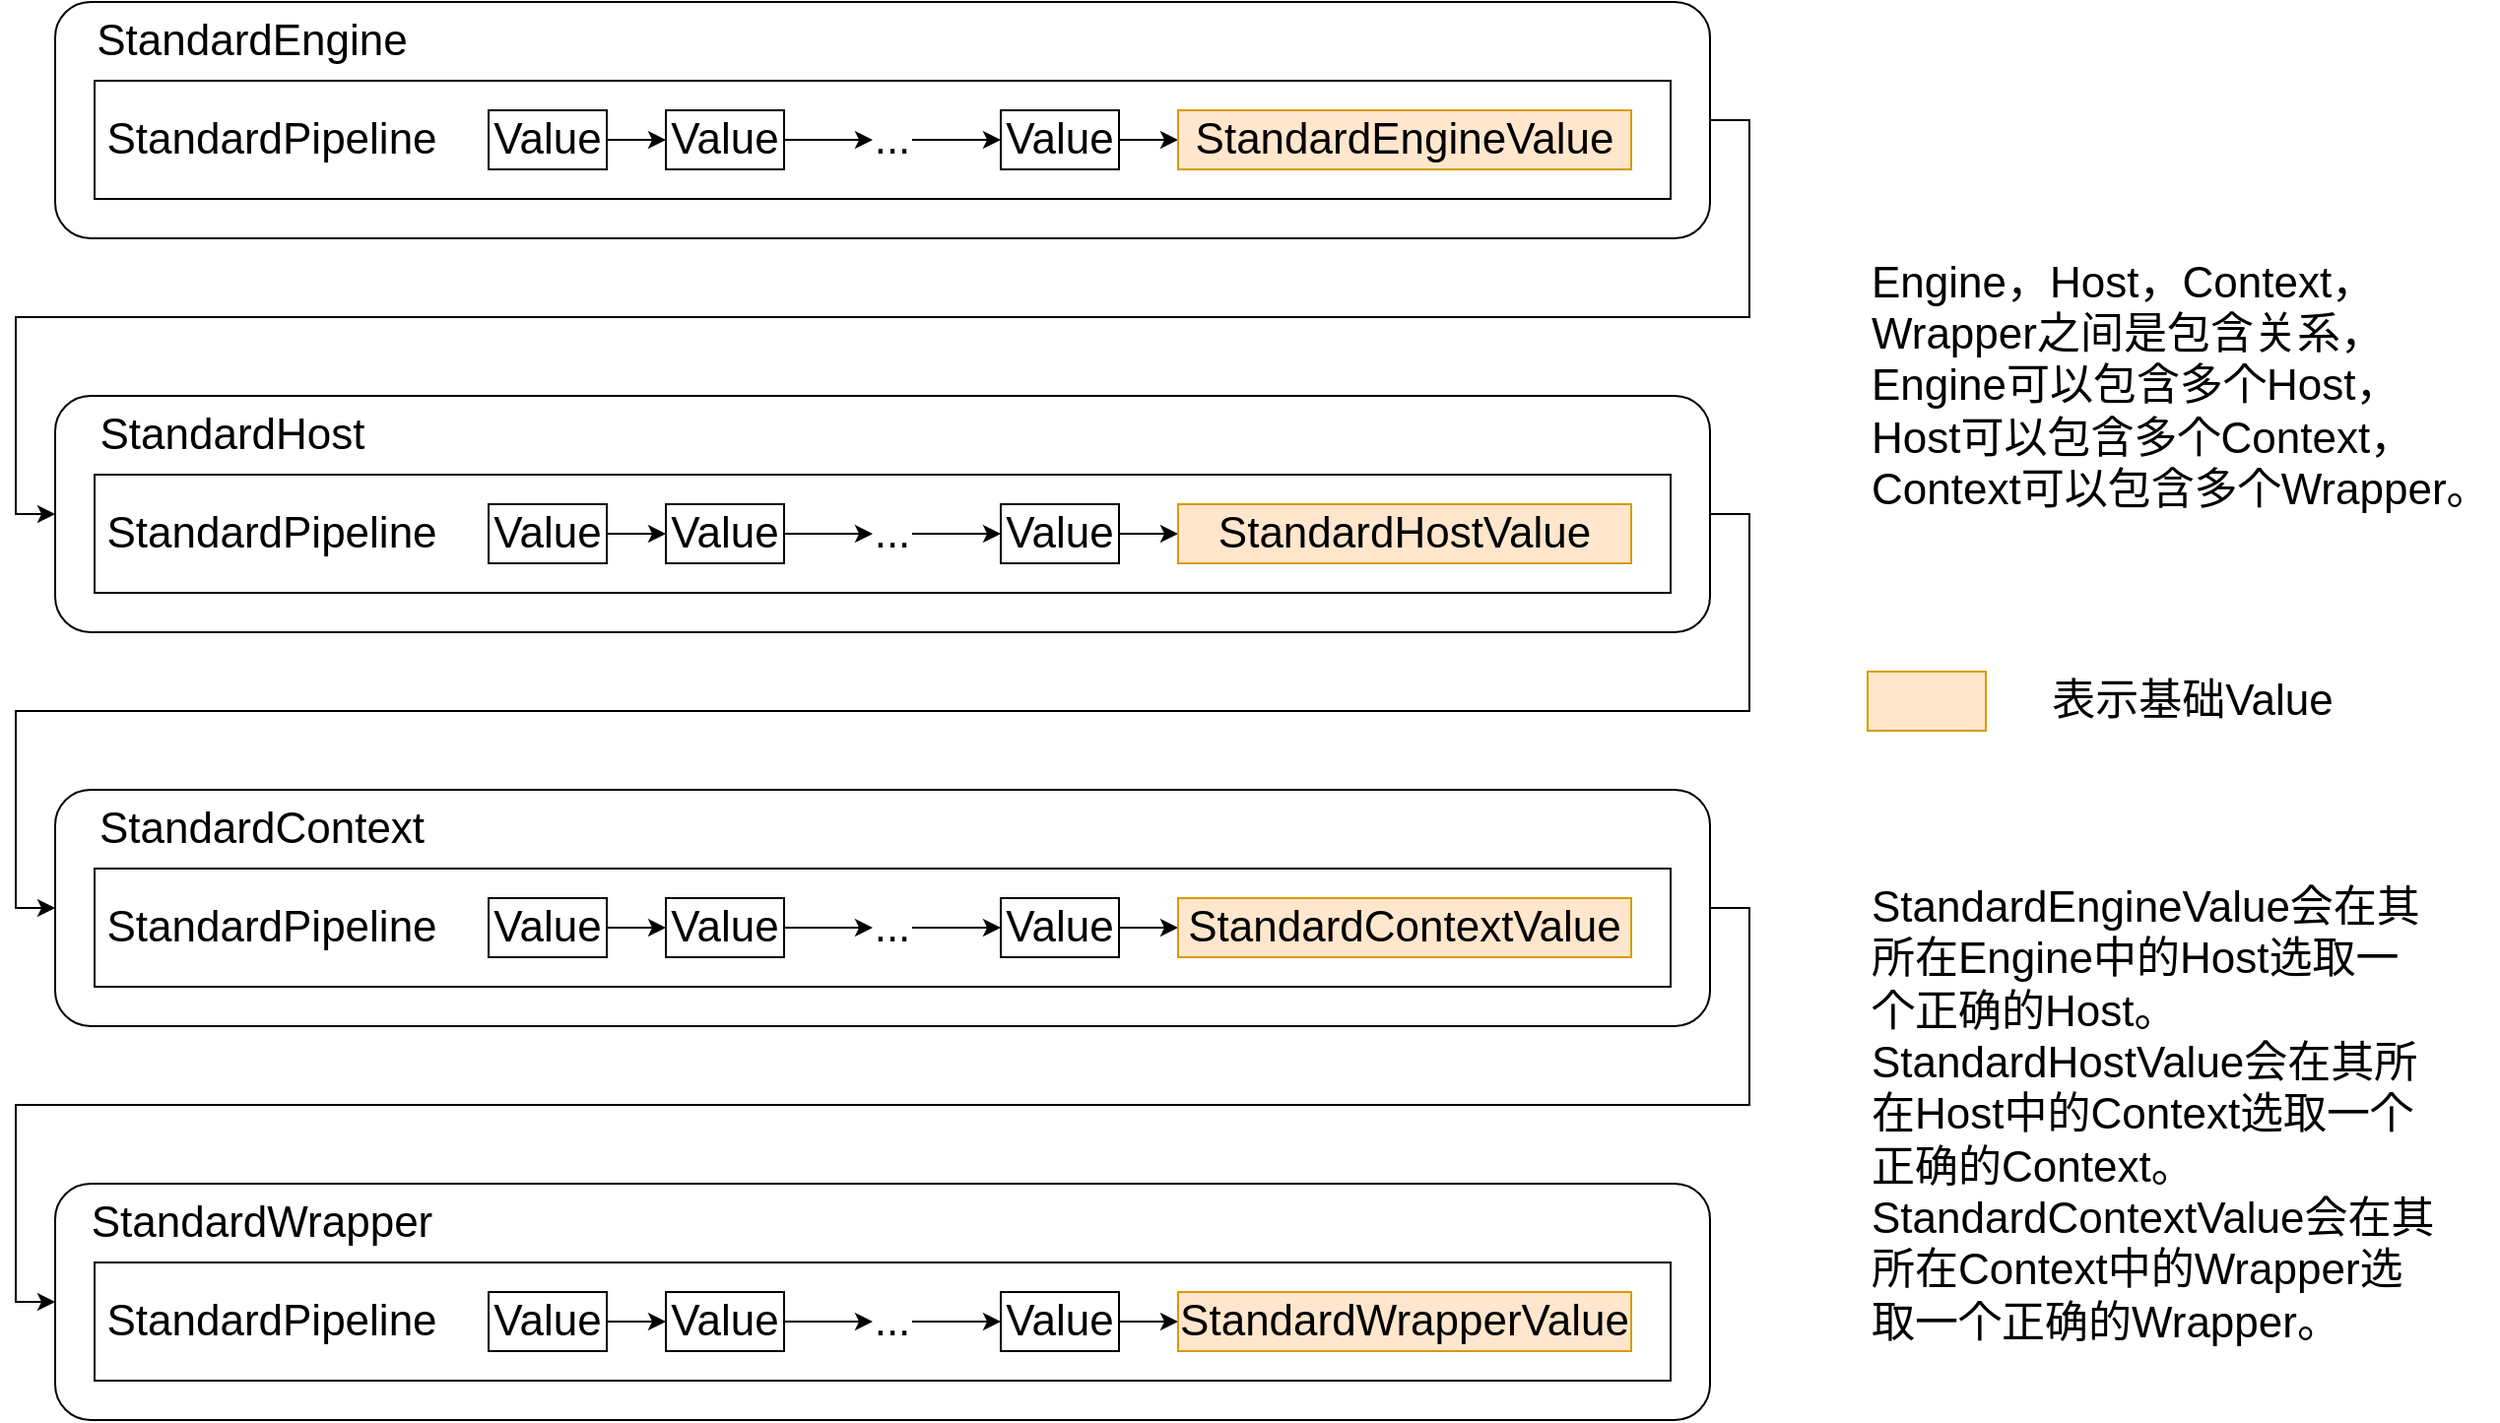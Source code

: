 <mxfile version="11.3.0" type="device" pages="1"><diagram id="8snIjQnCUqML6-Kaf2Pl" name="第 1 页"><mxGraphModel dx="1363" dy="811" grid="1" gridSize="10" guides="1" tooltips="1" connect="1" arrows="1" fold="1" page="1" pageScale="1" pageWidth="827" pageHeight="1169" math="0" shadow="0"><root><mxCell id="0"/><mxCell id="1" parent="0"/><mxCell id="ttE9gHMNxkbCTtTIqSVY-56" style="edgeStyle=orthogonalEdgeStyle;rounded=0;orthogonalLoop=1;jettySize=auto;html=1;exitX=1;exitY=0.5;exitDx=0;exitDy=0;entryX=0;entryY=0.5;entryDx=0;entryDy=0;fontSize=22;" edge="1" parent="1" source="ttE9gHMNxkbCTtTIqSVY-1" target="ttE9gHMNxkbCTtTIqSVY-16"><mxGeometry relative="1" as="geometry"/></mxCell><mxCell id="ttE9gHMNxkbCTtTIqSVY-1" value="" style="rounded=1;whiteSpace=wrap;html=1;" vertex="1" parent="1"><mxGeometry x="40" y="40" width="840" height="120" as="geometry"/></mxCell><mxCell id="ttE9gHMNxkbCTtTIqSVY-2" value="" style="text;html=1;strokeColor=#000000;fillColor=#ffffff;align=center;verticalAlign=middle;whiteSpace=wrap;rounded=0;fontFamily=Helvetica;fontSize=12;fontColor=#000000;" vertex="1" parent="1"><mxGeometry x="60" y="80" width="800" height="60" as="geometry"/></mxCell><mxCell id="ttE9gHMNxkbCTtTIqSVY-3" value="StandardEngine" style="text;html=1;strokeColor=none;fillColor=none;align=center;verticalAlign=middle;whiteSpace=wrap;rounded=0;fontSize=22;" vertex="1" parent="1"><mxGeometry x="60" y="50" width="160" height="20" as="geometry"/></mxCell><mxCell id="ttE9gHMNxkbCTtTIqSVY-12" style="edgeStyle=orthogonalEdgeStyle;rounded=0;orthogonalLoop=1;jettySize=auto;html=1;exitX=1;exitY=0.5;exitDx=0;exitDy=0;fontSize=22;" edge="1" parent="1" source="ttE9gHMNxkbCTtTIqSVY-4" target="ttE9gHMNxkbCTtTIqSVY-6"><mxGeometry relative="1" as="geometry"/></mxCell><mxCell id="ttE9gHMNxkbCTtTIqSVY-4" value="Value" style="rounded=0;whiteSpace=wrap;html=1;fontSize=22;" vertex="1" parent="1"><mxGeometry x="260" y="95" width="60" height="30" as="geometry"/></mxCell><mxCell id="ttE9gHMNxkbCTtTIqSVY-5" value="StandardPipeline" style="text;html=1;strokeColor=none;fillColor=none;align=center;verticalAlign=middle;whiteSpace=wrap;rounded=0;fontSize=22;" vertex="1" parent="1"><mxGeometry x="70" y="100" width="160" height="20" as="geometry"/></mxCell><mxCell id="ttE9gHMNxkbCTtTIqSVY-13" style="edgeStyle=orthogonalEdgeStyle;rounded=0;orthogonalLoop=1;jettySize=auto;html=1;exitX=1;exitY=0.5;exitDx=0;exitDy=0;entryX=0;entryY=0.5;entryDx=0;entryDy=0;fontSize=22;" edge="1" parent="1" source="ttE9gHMNxkbCTtTIqSVY-6" target="ttE9gHMNxkbCTtTIqSVY-11"><mxGeometry relative="1" as="geometry"/></mxCell><mxCell id="ttE9gHMNxkbCTtTIqSVY-6" value="Value" style="rounded=0;whiteSpace=wrap;html=1;fontSize=22;" vertex="1" parent="1"><mxGeometry x="350" y="95" width="60" height="30" as="geometry"/></mxCell><mxCell id="ttE9gHMNxkbCTtTIqSVY-15" style="edgeStyle=orthogonalEdgeStyle;rounded=0;orthogonalLoop=1;jettySize=auto;html=1;exitX=1;exitY=0.5;exitDx=0;exitDy=0;fontSize=22;" edge="1" parent="1" source="ttE9gHMNxkbCTtTIqSVY-7" target="ttE9gHMNxkbCTtTIqSVY-8"><mxGeometry relative="1" as="geometry"/></mxCell><mxCell id="ttE9gHMNxkbCTtTIqSVY-7" value="Value" style="rounded=0;whiteSpace=wrap;html=1;fontSize=22;" vertex="1" parent="1"><mxGeometry x="520" y="95" width="60" height="30" as="geometry"/></mxCell><mxCell id="ttE9gHMNxkbCTtTIqSVY-8" value="StandardEngineValue" style="rounded=0;whiteSpace=wrap;html=1;fontSize=22;fillColor=#ffe6cc;strokeColor=#d79b00;" vertex="1" parent="1"><mxGeometry x="610" y="95" width="230" height="30" as="geometry"/></mxCell><mxCell id="ttE9gHMNxkbCTtTIqSVY-14" style="edgeStyle=orthogonalEdgeStyle;rounded=0;orthogonalLoop=1;jettySize=auto;html=1;exitX=1;exitY=0.5;exitDx=0;exitDy=0;entryX=0;entryY=0.5;entryDx=0;entryDy=0;fontSize=22;" edge="1" parent="1" source="ttE9gHMNxkbCTtTIqSVY-11" target="ttE9gHMNxkbCTtTIqSVY-7"><mxGeometry relative="1" as="geometry"/></mxCell><mxCell id="ttE9gHMNxkbCTtTIqSVY-11" value="..." style="text;html=1;strokeColor=none;fillColor=none;align=center;verticalAlign=middle;whiteSpace=wrap;rounded=0;fontSize=22;" vertex="1" parent="1"><mxGeometry x="455" y="100" width="20" height="20" as="geometry"/></mxCell><mxCell id="ttE9gHMNxkbCTtTIqSVY-57" style="edgeStyle=orthogonalEdgeStyle;rounded=0;orthogonalLoop=1;jettySize=auto;html=1;exitX=1;exitY=0.5;exitDx=0;exitDy=0;fontSize=22;entryX=0;entryY=0.5;entryDx=0;entryDy=0;" edge="1" parent="1" source="ttE9gHMNxkbCTtTIqSVY-16" target="ttE9gHMNxkbCTtTIqSVY-29"><mxGeometry relative="1" as="geometry"><mxPoint x="390" y="430" as="targetPoint"/></mxGeometry></mxCell><mxCell id="ttE9gHMNxkbCTtTIqSVY-16" value="" style="rounded=1;whiteSpace=wrap;html=1;" vertex="1" parent="1"><mxGeometry x="40" y="240" width="840" height="120" as="geometry"/></mxCell><mxCell id="ttE9gHMNxkbCTtTIqSVY-17" value="" style="text;html=1;strokeColor=#000000;fillColor=#ffffff;align=center;verticalAlign=middle;whiteSpace=wrap;rounded=0;fontFamily=Helvetica;fontSize=12;fontColor=#000000;" vertex="1" parent="1"><mxGeometry x="60" y="280" width="800" height="60" as="geometry"/></mxCell><mxCell id="ttE9gHMNxkbCTtTIqSVY-18" value="StandardHost" style="text;html=1;strokeColor=none;fillColor=none;align=center;verticalAlign=middle;whiteSpace=wrap;rounded=0;fontSize=22;" vertex="1" parent="1"><mxGeometry x="60" y="250" width="140" height="20" as="geometry"/></mxCell><mxCell id="ttE9gHMNxkbCTtTIqSVY-19" style="edgeStyle=orthogonalEdgeStyle;rounded=0;orthogonalLoop=1;jettySize=auto;html=1;exitX=1;exitY=0.5;exitDx=0;exitDy=0;fontSize=22;" edge="1" source="ttE9gHMNxkbCTtTIqSVY-20" target="ttE9gHMNxkbCTtTIqSVY-23" parent="1"><mxGeometry relative="1" as="geometry"/></mxCell><mxCell id="ttE9gHMNxkbCTtTIqSVY-20" value="Value" style="rounded=0;whiteSpace=wrap;html=1;fontSize=22;" vertex="1" parent="1"><mxGeometry x="260" y="295" width="60" height="30" as="geometry"/></mxCell><mxCell id="ttE9gHMNxkbCTtTIqSVY-21" value="StandardPipeline" style="text;html=1;strokeColor=none;fillColor=none;align=center;verticalAlign=middle;whiteSpace=wrap;rounded=0;fontSize=22;" vertex="1" parent="1"><mxGeometry x="70" y="300" width="160" height="20" as="geometry"/></mxCell><mxCell id="ttE9gHMNxkbCTtTIqSVY-22" style="edgeStyle=orthogonalEdgeStyle;rounded=0;orthogonalLoop=1;jettySize=auto;html=1;exitX=1;exitY=0.5;exitDx=0;exitDy=0;entryX=0;entryY=0.5;entryDx=0;entryDy=0;fontSize=22;" edge="1" source="ttE9gHMNxkbCTtTIqSVY-23" target="ttE9gHMNxkbCTtTIqSVY-28" parent="1"><mxGeometry relative="1" as="geometry"/></mxCell><mxCell id="ttE9gHMNxkbCTtTIqSVY-23" value="Value" style="rounded=0;whiteSpace=wrap;html=1;fontSize=22;" vertex="1" parent="1"><mxGeometry x="350" y="295" width="60" height="30" as="geometry"/></mxCell><mxCell id="ttE9gHMNxkbCTtTIqSVY-24" style="edgeStyle=orthogonalEdgeStyle;rounded=0;orthogonalLoop=1;jettySize=auto;html=1;exitX=1;exitY=0.5;exitDx=0;exitDy=0;fontSize=22;" edge="1" source="ttE9gHMNxkbCTtTIqSVY-25" target="ttE9gHMNxkbCTtTIqSVY-26" parent="1"><mxGeometry relative="1" as="geometry"/></mxCell><mxCell id="ttE9gHMNxkbCTtTIqSVY-25" value="Value" style="rounded=0;whiteSpace=wrap;html=1;fontSize=22;" vertex="1" parent="1"><mxGeometry x="520" y="295" width="60" height="30" as="geometry"/></mxCell><mxCell id="ttE9gHMNxkbCTtTIqSVY-26" value="StandardHostValue" style="rounded=0;whiteSpace=wrap;html=1;fontSize=22;fillColor=#ffe6cc;strokeColor=#d79b00;" vertex="1" parent="1"><mxGeometry x="610" y="295" width="230" height="30" as="geometry"/></mxCell><mxCell id="ttE9gHMNxkbCTtTIqSVY-27" style="edgeStyle=orthogonalEdgeStyle;rounded=0;orthogonalLoop=1;jettySize=auto;html=1;exitX=1;exitY=0.5;exitDx=0;exitDy=0;entryX=0;entryY=0.5;entryDx=0;entryDy=0;fontSize=22;" edge="1" source="ttE9gHMNxkbCTtTIqSVY-28" target="ttE9gHMNxkbCTtTIqSVY-25" parent="1"><mxGeometry relative="1" as="geometry"/></mxCell><mxCell id="ttE9gHMNxkbCTtTIqSVY-28" value="..." style="text;html=1;strokeColor=none;fillColor=none;align=center;verticalAlign=middle;whiteSpace=wrap;rounded=0;fontSize=22;" vertex="1" parent="1"><mxGeometry x="455" y="300" width="20" height="20" as="geometry"/></mxCell><mxCell id="ttE9gHMNxkbCTtTIqSVY-58" style="edgeStyle=orthogonalEdgeStyle;rounded=0;orthogonalLoop=1;jettySize=auto;html=1;exitX=1;exitY=0.5;exitDx=0;exitDy=0;fontSize=22;entryX=0;entryY=0.5;entryDx=0;entryDy=0;" edge="1" parent="1" source="ttE9gHMNxkbCTtTIqSVY-29" target="ttE9gHMNxkbCTtTIqSVY-43"><mxGeometry relative="1" as="geometry"><mxPoint x="20" y="660" as="targetPoint"/></mxGeometry></mxCell><mxCell id="ttE9gHMNxkbCTtTIqSVY-29" value="" style="rounded=1;whiteSpace=wrap;html=1;" vertex="1" parent="1"><mxGeometry x="40" y="440" width="840" height="120" as="geometry"/></mxCell><mxCell id="ttE9gHMNxkbCTtTIqSVY-30" value="" style="text;html=1;strokeColor=#000000;fillColor=#ffffff;align=center;verticalAlign=middle;whiteSpace=wrap;rounded=0;fontFamily=Helvetica;fontSize=12;fontColor=#000000;" vertex="1" parent="1"><mxGeometry x="60" y="480" width="800" height="60" as="geometry"/></mxCell><mxCell id="ttE9gHMNxkbCTtTIqSVY-31" value="StandardContext" style="text;html=1;strokeColor=none;fillColor=none;align=center;verticalAlign=middle;whiteSpace=wrap;rounded=0;fontSize=22;" vertex="1" parent="1"><mxGeometry x="60" y="450" width="170" height="20" as="geometry"/></mxCell><mxCell id="ttE9gHMNxkbCTtTIqSVY-32" style="edgeStyle=orthogonalEdgeStyle;rounded=0;orthogonalLoop=1;jettySize=auto;html=1;exitX=1;exitY=0.5;exitDx=0;exitDy=0;fontSize=22;" edge="1" source="ttE9gHMNxkbCTtTIqSVY-33" target="ttE9gHMNxkbCTtTIqSVY-36" parent="1"><mxGeometry relative="1" as="geometry"/></mxCell><mxCell id="ttE9gHMNxkbCTtTIqSVY-33" value="Value" style="rounded=0;whiteSpace=wrap;html=1;fontSize=22;" vertex="1" parent="1"><mxGeometry x="260" y="495" width="60" height="30" as="geometry"/></mxCell><mxCell id="ttE9gHMNxkbCTtTIqSVY-34" value="StandardPipeline" style="text;html=1;strokeColor=none;fillColor=none;align=center;verticalAlign=middle;whiteSpace=wrap;rounded=0;fontSize=22;" vertex="1" parent="1"><mxGeometry x="70" y="500" width="160" height="20" as="geometry"/></mxCell><mxCell id="ttE9gHMNxkbCTtTIqSVY-35" style="edgeStyle=orthogonalEdgeStyle;rounded=0;orthogonalLoop=1;jettySize=auto;html=1;exitX=1;exitY=0.5;exitDx=0;exitDy=0;entryX=0;entryY=0.5;entryDx=0;entryDy=0;fontSize=22;" edge="1" source="ttE9gHMNxkbCTtTIqSVY-36" target="ttE9gHMNxkbCTtTIqSVY-41" parent="1"><mxGeometry relative="1" as="geometry"/></mxCell><mxCell id="ttE9gHMNxkbCTtTIqSVY-36" value="Value" style="rounded=0;whiteSpace=wrap;html=1;fontSize=22;" vertex="1" parent="1"><mxGeometry x="350" y="495" width="60" height="30" as="geometry"/></mxCell><mxCell id="ttE9gHMNxkbCTtTIqSVY-37" style="edgeStyle=orthogonalEdgeStyle;rounded=0;orthogonalLoop=1;jettySize=auto;html=1;exitX=1;exitY=0.5;exitDx=0;exitDy=0;fontSize=22;" edge="1" source="ttE9gHMNxkbCTtTIqSVY-38" target="ttE9gHMNxkbCTtTIqSVY-39" parent="1"><mxGeometry relative="1" as="geometry"/></mxCell><mxCell id="ttE9gHMNxkbCTtTIqSVY-38" value="Value" style="rounded=0;whiteSpace=wrap;html=1;fontSize=22;" vertex="1" parent="1"><mxGeometry x="520" y="495" width="60" height="30" as="geometry"/></mxCell><mxCell id="ttE9gHMNxkbCTtTIqSVY-39" value="StandardContextValue" style="rounded=0;whiteSpace=wrap;html=1;fontSize=22;fillColor=#ffe6cc;strokeColor=#d79b00;" vertex="1" parent="1"><mxGeometry x="610" y="495" width="230" height="30" as="geometry"/></mxCell><mxCell id="ttE9gHMNxkbCTtTIqSVY-40" style="edgeStyle=orthogonalEdgeStyle;rounded=0;orthogonalLoop=1;jettySize=auto;html=1;exitX=1;exitY=0.5;exitDx=0;exitDy=0;entryX=0;entryY=0.5;entryDx=0;entryDy=0;fontSize=22;" edge="1" source="ttE9gHMNxkbCTtTIqSVY-41" target="ttE9gHMNxkbCTtTIqSVY-38" parent="1"><mxGeometry relative="1" as="geometry"/></mxCell><mxCell id="ttE9gHMNxkbCTtTIqSVY-41" value="..." style="text;html=1;strokeColor=none;fillColor=none;align=center;verticalAlign=middle;whiteSpace=wrap;rounded=0;fontSize=22;" vertex="1" parent="1"><mxGeometry x="455" y="500" width="20" height="20" as="geometry"/></mxCell><mxCell id="ttE9gHMNxkbCTtTIqSVY-43" value="" style="rounded=1;whiteSpace=wrap;html=1;" vertex="1" parent="1"><mxGeometry x="40" y="640" width="840" height="120" as="geometry"/></mxCell><mxCell id="ttE9gHMNxkbCTtTIqSVY-44" value="" style="text;html=1;strokeColor=#000000;fillColor=#ffffff;align=center;verticalAlign=middle;whiteSpace=wrap;rounded=0;fontFamily=Helvetica;fontSize=12;fontColor=#000000;" vertex="1" parent="1"><mxGeometry x="60" y="680" width="800" height="60" as="geometry"/></mxCell><mxCell id="ttE9gHMNxkbCTtTIqSVY-45" value="StandardWrapper" style="text;html=1;strokeColor=none;fillColor=none;align=center;verticalAlign=middle;whiteSpace=wrap;rounded=0;fontSize=22;" vertex="1" parent="1"><mxGeometry x="60" y="650" width="170" height="20" as="geometry"/></mxCell><mxCell id="ttE9gHMNxkbCTtTIqSVY-46" style="edgeStyle=orthogonalEdgeStyle;rounded=0;orthogonalLoop=1;jettySize=auto;html=1;exitX=1;exitY=0.5;exitDx=0;exitDy=0;fontSize=22;" edge="1" source="ttE9gHMNxkbCTtTIqSVY-47" target="ttE9gHMNxkbCTtTIqSVY-50" parent="1"><mxGeometry relative="1" as="geometry"/></mxCell><mxCell id="ttE9gHMNxkbCTtTIqSVY-47" value="Value" style="rounded=0;whiteSpace=wrap;html=1;fontSize=22;" vertex="1" parent="1"><mxGeometry x="260" y="695" width="60" height="30" as="geometry"/></mxCell><mxCell id="ttE9gHMNxkbCTtTIqSVY-48" value="StandardPipeline" style="text;html=1;strokeColor=none;fillColor=none;align=center;verticalAlign=middle;whiteSpace=wrap;rounded=0;fontSize=22;" vertex="1" parent="1"><mxGeometry x="70" y="700" width="160" height="20" as="geometry"/></mxCell><mxCell id="ttE9gHMNxkbCTtTIqSVY-49" style="edgeStyle=orthogonalEdgeStyle;rounded=0;orthogonalLoop=1;jettySize=auto;html=1;exitX=1;exitY=0.5;exitDx=0;exitDy=0;entryX=0;entryY=0.5;entryDx=0;entryDy=0;fontSize=22;" edge="1" source="ttE9gHMNxkbCTtTIqSVY-50" target="ttE9gHMNxkbCTtTIqSVY-55" parent="1"><mxGeometry relative="1" as="geometry"/></mxCell><mxCell id="ttE9gHMNxkbCTtTIqSVY-50" value="Value" style="rounded=0;whiteSpace=wrap;html=1;fontSize=22;" vertex="1" parent="1"><mxGeometry x="350" y="695" width="60" height="30" as="geometry"/></mxCell><mxCell id="ttE9gHMNxkbCTtTIqSVY-51" style="edgeStyle=orthogonalEdgeStyle;rounded=0;orthogonalLoop=1;jettySize=auto;html=1;exitX=1;exitY=0.5;exitDx=0;exitDy=0;fontSize=22;" edge="1" source="ttE9gHMNxkbCTtTIqSVY-52" target="ttE9gHMNxkbCTtTIqSVY-53" parent="1"><mxGeometry relative="1" as="geometry"/></mxCell><mxCell id="ttE9gHMNxkbCTtTIqSVY-52" value="Value" style="rounded=0;whiteSpace=wrap;html=1;fontSize=22;" vertex="1" parent="1"><mxGeometry x="520" y="695" width="60" height="30" as="geometry"/></mxCell><mxCell id="ttE9gHMNxkbCTtTIqSVY-53" value="StandardWrapperValue" style="rounded=0;whiteSpace=wrap;html=1;fontSize=22;fillColor=#ffe6cc;strokeColor=#d79b00;" vertex="1" parent="1"><mxGeometry x="610" y="695" width="230" height="30" as="geometry"/></mxCell><mxCell id="ttE9gHMNxkbCTtTIqSVY-54" style="edgeStyle=orthogonalEdgeStyle;rounded=0;orthogonalLoop=1;jettySize=auto;html=1;exitX=1;exitY=0.5;exitDx=0;exitDy=0;entryX=0;entryY=0.5;entryDx=0;entryDy=0;fontSize=22;" edge="1" source="ttE9gHMNxkbCTtTIqSVY-55" target="ttE9gHMNxkbCTtTIqSVY-52" parent="1"><mxGeometry relative="1" as="geometry"/></mxCell><mxCell id="ttE9gHMNxkbCTtTIqSVY-55" value="..." style="text;html=1;strokeColor=none;fillColor=none;align=center;verticalAlign=middle;whiteSpace=wrap;rounded=0;fontSize=22;" vertex="1" parent="1"><mxGeometry x="455" y="700" width="20" height="20" as="geometry"/></mxCell><mxCell id="ttE9gHMNxkbCTtTIqSVY-59" value="" style="rounded=0;whiteSpace=wrap;html=1;fontSize=22;fillColor=#ffe6cc;strokeColor=#d79b00;" vertex="1" parent="1"><mxGeometry x="960" y="380" width="60" height="30" as="geometry"/></mxCell><mxCell id="ttE9gHMNxkbCTtTIqSVY-60" value="Engine，Host，Context，Wrapper之间是包含关系，Engine可以包含多个Host，&lt;br&gt;Host可以包含多个Context，&lt;br&gt;Context可以包含多个Wrapper。" style="text;html=1;strokeColor=none;fillColor=none;align=left;verticalAlign=middle;whiteSpace=wrap;rounded=0;fontSize=22;" vertex="1" parent="1"><mxGeometry x="960" y="170" width="320" height="130" as="geometry"/></mxCell><mxCell id="ttE9gHMNxkbCTtTIqSVY-61" value="表示基础Value" style="text;html=1;strokeColor=none;fillColor=none;align=center;verticalAlign=middle;whiteSpace=wrap;rounded=0;fontSize=22;" vertex="1" parent="1"><mxGeometry x="1050" y="385" width="150" height="20" as="geometry"/></mxCell><mxCell id="ttE9gHMNxkbCTtTIqSVY-64" value="StandardEngineValue会在其所在Engine中的Host选取一个正确的Host。&lt;br&gt;StandardHostValue会在其所在Host中的Context选取一个正确的Context。&lt;br&gt;StandardContextValue会在其所在Context中的Wrapper选取一个正确的Wrapper。" style="text;html=1;strokeColor=none;fillColor=none;align=left;verticalAlign=middle;whiteSpace=wrap;rounded=0;fontSize=22;" vertex="1" parent="1"><mxGeometry x="960" y="490" width="290" height="230" as="geometry"/></mxCell></root></mxGraphModel></diagram></mxfile>